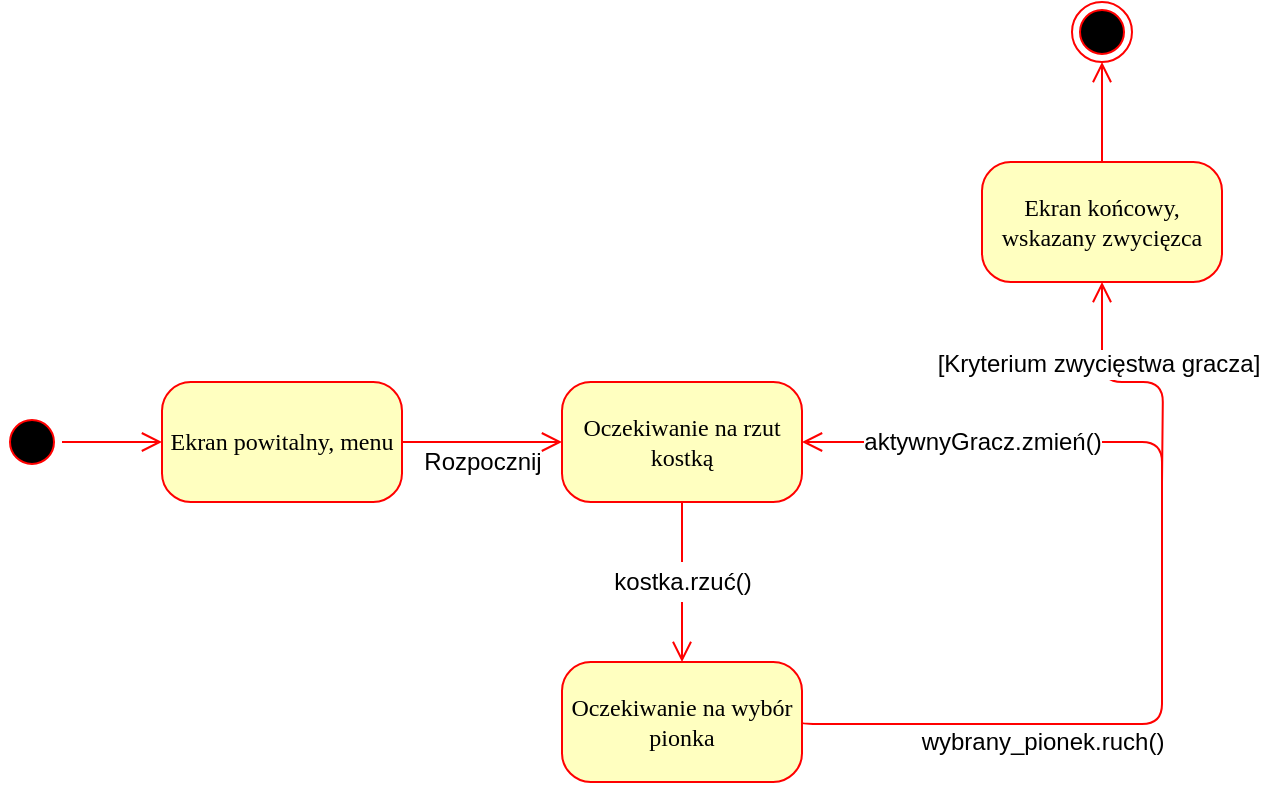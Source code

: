 <mxfile version="14.6.1" type="device"><diagram name="Page-1" id="58cdce13-f638-feb5-8d6f-7d28b1aa9fa0"><mxGraphModel dx="1038" dy="547" grid="1" gridSize="10" guides="1" tooltips="1" connect="1" arrows="1" fold="1" page="1" pageScale="1" pageWidth="1100" pageHeight="850" background="#ffffff" math="0" shadow="0"><root><mxCell id="0"/><mxCell id="1" parent="0"/><mxCell id="oROsKdwFoAb0Zd-bKQHp-1" value="" style="ellipse;html=1;shape=startState;fillColor=#000000;strokeColor=#ff0000;rounded=1;shadow=0;comic=0;labelBackgroundColor=none;fontFamily=Verdana;fontSize=12;fontColor=#000000;align=center;direction=south;" parent="1" vertex="1"><mxGeometry x="230" y="225" width="30" height="30" as="geometry"/></mxCell><mxCell id="oROsKdwFoAb0Zd-bKQHp-2" value="Ekran powitalny, menu" style="rounded=1;whiteSpace=wrap;html=1;arcSize=24;fillColor=#ffffc0;strokeColor=#ff0000;shadow=0;comic=0;labelBackgroundColor=none;fontFamily=Verdana;fontSize=12;fontColor=#000000;align=center;" parent="1" vertex="1"><mxGeometry x="310" y="210" width="120" height="60" as="geometry"/></mxCell><mxCell id="oROsKdwFoAb0Zd-bKQHp-4" style="edgeStyle=orthogonalEdgeStyle;html=1;labelBackgroundColor=none;endArrow=open;endSize=8;strokeColor=#ff0000;fontFamily=Verdana;fontSize=12;align=left;" parent="1" source="oROsKdwFoAb0Zd-bKQHp-1" target="oROsKdwFoAb0Zd-bKQHp-2" edge="1"><mxGeometry relative="1" as="geometry"><mxPoint x="260" y="239.66" as="sourcePoint"/><mxPoint x="360" y="239.66" as="targetPoint"/></mxGeometry></mxCell><mxCell id="oROsKdwFoAb0Zd-bKQHp-5" value="Oczekiwanie na rzut kostką" style="rounded=1;whiteSpace=wrap;html=1;arcSize=24;fillColor=#ffffc0;strokeColor=#ff0000;shadow=0;comic=0;labelBackgroundColor=none;fontFamily=Verdana;fontSize=12;fontColor=#000000;align=center;" parent="1" vertex="1"><mxGeometry x="510" y="210" width="120" height="60" as="geometry"/></mxCell><mxCell id="oROsKdwFoAb0Zd-bKQHp-6" value="Oczekiwanie na wybór pionka" style="rounded=1;whiteSpace=wrap;html=1;arcSize=24;fillColor=#ffffc0;strokeColor=#ff0000;shadow=0;comic=0;labelBackgroundColor=none;fontFamily=Verdana;fontSize=12;fontColor=#000000;align=center;" parent="1" vertex="1"><mxGeometry x="510" y="350" width="120" height="60" as="geometry"/></mxCell><mxCell id="oROsKdwFoAb0Zd-bKQHp-9" value="Ekran końcowy, wskazany zwycięzca" style="rounded=1;whiteSpace=wrap;html=1;arcSize=24;fillColor=#ffffc0;strokeColor=#ff0000;shadow=0;comic=0;labelBackgroundColor=none;fontFamily=Verdana;fontSize=12;fontColor=#000000;align=center;" parent="1" vertex="1"><mxGeometry x="720" y="100" width="120" height="60" as="geometry"/></mxCell><mxCell id="oROsKdwFoAb0Zd-bKQHp-10" style="edgeStyle=orthogonalEdgeStyle;html=1;labelBackgroundColor=none;endArrow=open;endSize=8;strokeColor=#ff0000;fontFamily=Verdana;fontSize=12;align=left;exitX=1;exitY=0.5;exitDx=0;exitDy=0;entryX=0;entryY=0.5;entryDx=0;entryDy=0;" parent="1" source="oROsKdwFoAb0Zd-bKQHp-2" target="oROsKdwFoAb0Zd-bKQHp-5" edge="1"><mxGeometry relative="1" as="geometry"><mxPoint x="470" y="280" as="sourcePoint"/><mxPoint x="540" y="280" as="targetPoint"/></mxGeometry></mxCell><mxCell id="oROsKdwFoAb0Zd-bKQHp-11" style="edgeStyle=orthogonalEdgeStyle;html=1;labelBackgroundColor=none;endArrow=open;endSize=8;strokeColor=#ff0000;fontFamily=Verdana;fontSize=12;align=left;exitX=0.5;exitY=1;exitDx=0;exitDy=0;entryX=0.5;entryY=0;entryDx=0;entryDy=0;startArrow=none;" parent="1" source="WwPf9XcAh8EjB-mKcEym-6" target="oROsKdwFoAb0Zd-bKQHp-6" edge="1"><mxGeometry relative="1" as="geometry"><mxPoint x="580" y="280" as="sourcePoint"/><mxPoint x="650" y="280" as="targetPoint"/></mxGeometry></mxCell><mxCell id="oROsKdwFoAb0Zd-bKQHp-13" style="edgeStyle=orthogonalEdgeStyle;html=1;labelBackgroundColor=none;endArrow=open;endSize=8;strokeColor=#ff0000;fontFamily=Verdana;fontSize=12;align=left;exitX=1;exitY=0.5;exitDx=0;exitDy=0;entryX=1;entryY=0.5;entryDx=0;entryDy=0;" parent="1" source="oROsKdwFoAb0Zd-bKQHp-6" target="oROsKdwFoAb0Zd-bKQHp-5" edge="1"><mxGeometry relative="1" as="geometry"><mxPoint x="750" y="381" as="sourcePoint"/><mxPoint x="750" y="240" as="targetPoint"/><Array as="points"><mxPoint x="630" y="381"/><mxPoint x="810" y="381"/><mxPoint x="810" y="240"/></Array></mxGeometry></mxCell><mxCell id="WwPf9XcAh8EjB-mKcEym-16" value="&lt;font style=&quot;font-size: 12px&quot;&gt;aktywnyGracz.zmień()&lt;/font&gt;" style="edgeLabel;html=1;align=center;verticalAlign=middle;resizable=0;points=[];" vertex="1" connectable="0" parent="oROsKdwFoAb0Zd-bKQHp-13"><mxGeometry x="0.797" y="2" relative="1" as="geometry"><mxPoint x="39" y="-2" as="offset"/></mxGeometry></mxCell><mxCell id="oROsKdwFoAb0Zd-bKQHp-15" style="edgeStyle=orthogonalEdgeStyle;html=1;labelBackgroundColor=none;endArrow=open;endSize=8;strokeColor=#ff0000;fontFamily=Verdana;fontSize=12;align=left;entryX=0.5;entryY=1;entryDx=0;entryDy=0;" parent="1" target="oROsKdwFoAb0Zd-bKQHp-9" edge="1"><mxGeometry relative="1" as="geometry"><mxPoint x="810" y="260" as="sourcePoint"/><mxPoint x="390" y="300" as="targetPoint"/></mxGeometry></mxCell><mxCell id="WwPf9XcAh8EjB-mKcEym-15" value="&lt;font style=&quot;font-size: 12px&quot;&gt;[Kryterium zwycięstwa gracza]&lt;/font&gt;" style="edgeLabel;html=1;align=center;verticalAlign=middle;resizable=0;points=[];" vertex="1" connectable="0" parent="oROsKdwFoAb0Zd-bKQHp-15"><mxGeometry x="0.369" y="2" relative="1" as="geometry"><mxPoint as="offset"/></mxGeometry></mxCell><mxCell id="WwPf9XcAh8EjB-mKcEym-1" value="" style="ellipse;html=1;shape=endState;fillColor=#000000;strokeColor=#ff0000;" vertex="1" parent="1"><mxGeometry x="765" y="20" width="30" height="30" as="geometry"/></mxCell><mxCell id="WwPf9XcAh8EjB-mKcEym-4" style="edgeStyle=orthogonalEdgeStyle;html=1;labelBackgroundColor=none;endArrow=open;endSize=8;strokeColor=#ff0000;fontFamily=Verdana;fontSize=12;align=left;exitX=0.5;exitY=0;exitDx=0;exitDy=0;entryX=0.5;entryY=1;entryDx=0;entryDy=0;" edge="1" parent="1" source="oROsKdwFoAb0Zd-bKQHp-9" target="WwPf9XcAh8EjB-mKcEym-1"><mxGeometry relative="1" as="geometry"><mxPoint x="790" y="220" as="sourcePoint"/><mxPoint x="790" y="170" as="targetPoint"/><Array as="points"><mxPoint x="780" y="80"/><mxPoint x="780" y="80"/></Array></mxGeometry></mxCell><mxCell id="WwPf9XcAh8EjB-mKcEym-5" value="Rozpocznij" style="text;html=1;align=center;verticalAlign=middle;resizable=0;points=[];autosize=1;strokeColor=none;" vertex="1" parent="1"><mxGeometry x="435" y="240" width="70" height="20" as="geometry"/></mxCell><mxCell id="WwPf9XcAh8EjB-mKcEym-6" value="kostka.rzuć()" style="text;html=1;align=center;verticalAlign=middle;resizable=0;points=[];autosize=1;strokeColor=none;" vertex="1" parent="1"><mxGeometry x="530" y="300" width="80" height="20" as="geometry"/></mxCell><mxCell id="WwPf9XcAh8EjB-mKcEym-7" value="" style="edgeStyle=orthogonalEdgeStyle;html=1;labelBackgroundColor=none;endArrow=none;endSize=8;strokeColor=#ff0000;fontFamily=Verdana;fontSize=12;align=left;exitX=0.5;exitY=1;exitDx=0;exitDy=0;entryX=0.5;entryY=0;entryDx=0;entryDy=0;" edge="1" parent="1" source="oROsKdwFoAb0Zd-bKQHp-5" target="WwPf9XcAh8EjB-mKcEym-6"><mxGeometry relative="1" as="geometry"><mxPoint x="570" y="270" as="sourcePoint"/><mxPoint x="570" y="350" as="targetPoint"/></mxGeometry></mxCell><mxCell id="WwPf9XcAh8EjB-mKcEym-11" value="&lt;font style=&quot;font-size: 12px&quot;&gt;wybrany_pionek.ruch()&lt;/font&gt;" style="text;html=1;align=center;verticalAlign=middle;resizable=0;points=[];autosize=1;strokeColor=none;" vertex="1" parent="1"><mxGeometry x="685" y="380" width="130" height="20" as="geometry"/></mxCell></root></mxGraphModel></diagram></mxfile>